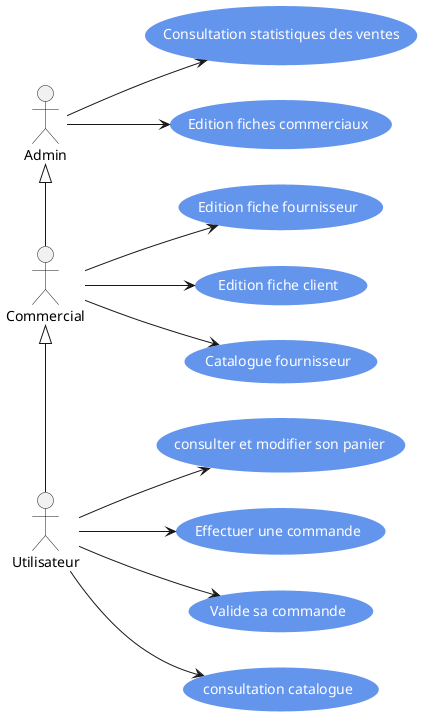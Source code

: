 @startuml cas utilisation
skinparam backgroundcolor transparent
skinparam usecase {
  BackgroundColor cornflowerblue
  bordercolor cornflowerblue
  fontColor white
}
left to right direction
actor Utilisateur as U 
actor Admin as A
actor Commercial as C
U-->(consultation catalogue)
U-->(consulter et modifier son panier)
U-->(Effectuer une commande)
U-->(Valide sa commande)
C<|-U
C-->(Edition fiche client)
C-->(Catalogue fournisseur)
C-->(Edition fiche fournisseur)
A<|-C
A-->(Edition fiches commerciaux)
A-->(Consultation statistiques des ventes)
@enduml